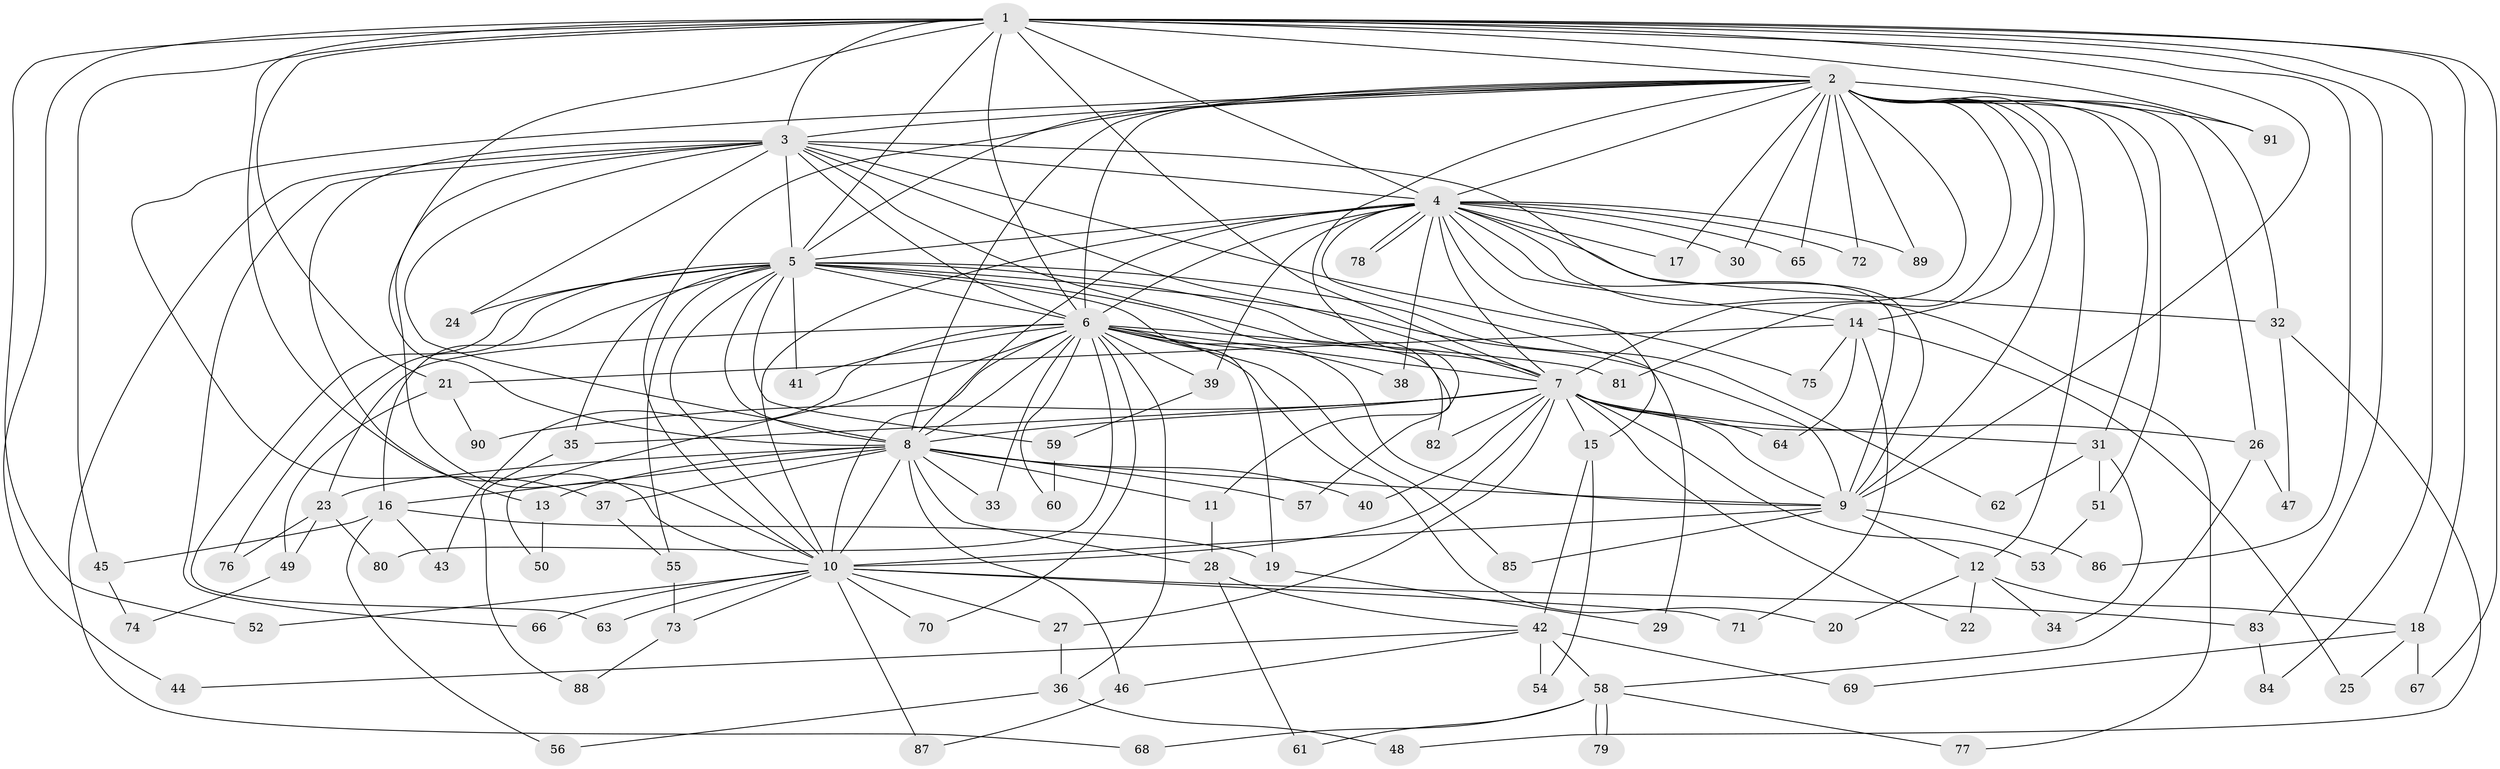 // coarse degree distribution, {22: 0.015873015873015872, 19: 0.015873015873015872, 17: 0.015873015873015872, 2: 0.5396825396825397, 6: 0.031746031746031744, 1: 0.1746031746031746, 4: 0.06349206349206349, 3: 0.07936507936507936, 27: 0.015873015873015872, 5: 0.031746031746031744, 7: 0.015873015873015872}
// Generated by graph-tools (version 1.1) at 2025/49/03/04/25 21:49:42]
// undirected, 91 vertices, 207 edges
graph export_dot {
graph [start="1"]
  node [color=gray90,style=filled];
  1;
  2;
  3;
  4;
  5;
  6;
  7;
  8;
  9;
  10;
  11;
  12;
  13;
  14;
  15;
  16;
  17;
  18;
  19;
  20;
  21;
  22;
  23;
  24;
  25;
  26;
  27;
  28;
  29;
  30;
  31;
  32;
  33;
  34;
  35;
  36;
  37;
  38;
  39;
  40;
  41;
  42;
  43;
  44;
  45;
  46;
  47;
  48;
  49;
  50;
  51;
  52;
  53;
  54;
  55;
  56;
  57;
  58;
  59;
  60;
  61;
  62;
  63;
  64;
  65;
  66;
  67;
  68;
  69;
  70;
  71;
  72;
  73;
  74;
  75;
  76;
  77;
  78;
  79;
  80;
  81;
  82;
  83;
  84;
  85;
  86;
  87;
  88;
  89;
  90;
  91;
  1 -- 2;
  1 -- 3;
  1 -- 4;
  1 -- 5;
  1 -- 6;
  1 -- 7;
  1 -- 8;
  1 -- 9;
  1 -- 10;
  1 -- 18;
  1 -- 21;
  1 -- 44;
  1 -- 45;
  1 -- 52;
  1 -- 67;
  1 -- 83;
  1 -- 84;
  1 -- 86;
  1 -- 91;
  2 -- 3;
  2 -- 4;
  2 -- 5;
  2 -- 6;
  2 -- 7;
  2 -- 8;
  2 -- 9;
  2 -- 10;
  2 -- 12;
  2 -- 14;
  2 -- 17;
  2 -- 26;
  2 -- 30;
  2 -- 31;
  2 -- 32;
  2 -- 37;
  2 -- 51;
  2 -- 57;
  2 -- 65;
  2 -- 72;
  2 -- 81;
  2 -- 89;
  2 -- 91;
  3 -- 4;
  3 -- 5;
  3 -- 6;
  3 -- 7;
  3 -- 8;
  3 -- 9;
  3 -- 10;
  3 -- 11;
  3 -- 13;
  3 -- 24;
  3 -- 66;
  3 -- 68;
  3 -- 75;
  4 -- 5;
  4 -- 6;
  4 -- 7;
  4 -- 8;
  4 -- 9;
  4 -- 10;
  4 -- 14;
  4 -- 15;
  4 -- 17;
  4 -- 29;
  4 -- 30;
  4 -- 32;
  4 -- 38;
  4 -- 39;
  4 -- 65;
  4 -- 72;
  4 -- 77;
  4 -- 78;
  4 -- 78;
  4 -- 89;
  5 -- 6;
  5 -- 7;
  5 -- 8;
  5 -- 9;
  5 -- 10;
  5 -- 16;
  5 -- 19;
  5 -- 24;
  5 -- 35;
  5 -- 41;
  5 -- 55;
  5 -- 59;
  5 -- 62;
  5 -- 63;
  5 -- 76;
  5 -- 82;
  6 -- 7;
  6 -- 8;
  6 -- 9;
  6 -- 10;
  6 -- 20;
  6 -- 23;
  6 -- 33;
  6 -- 36;
  6 -- 38;
  6 -- 39;
  6 -- 41;
  6 -- 43;
  6 -- 50;
  6 -- 60;
  6 -- 70;
  6 -- 80;
  6 -- 81;
  6 -- 85;
  7 -- 8;
  7 -- 9;
  7 -- 10;
  7 -- 15;
  7 -- 22;
  7 -- 26;
  7 -- 27;
  7 -- 31;
  7 -- 35;
  7 -- 40;
  7 -- 53;
  7 -- 64;
  7 -- 82;
  7 -- 90;
  8 -- 9;
  8 -- 10;
  8 -- 11;
  8 -- 13;
  8 -- 16;
  8 -- 23;
  8 -- 28;
  8 -- 33;
  8 -- 37;
  8 -- 40;
  8 -- 46;
  8 -- 57;
  9 -- 10;
  9 -- 12;
  9 -- 85;
  9 -- 86;
  10 -- 27;
  10 -- 52;
  10 -- 63;
  10 -- 66;
  10 -- 70;
  10 -- 71;
  10 -- 73;
  10 -- 83;
  10 -- 87;
  11 -- 28;
  12 -- 18;
  12 -- 20;
  12 -- 22;
  12 -- 34;
  13 -- 50;
  14 -- 21;
  14 -- 25;
  14 -- 64;
  14 -- 71;
  14 -- 75;
  15 -- 42;
  15 -- 54;
  16 -- 19;
  16 -- 43;
  16 -- 45;
  16 -- 56;
  18 -- 25;
  18 -- 67;
  18 -- 69;
  19 -- 29;
  21 -- 49;
  21 -- 90;
  23 -- 49;
  23 -- 76;
  23 -- 80;
  26 -- 47;
  26 -- 58;
  27 -- 36;
  28 -- 42;
  28 -- 61;
  31 -- 34;
  31 -- 51;
  31 -- 62;
  32 -- 47;
  32 -- 48;
  35 -- 88;
  36 -- 48;
  36 -- 56;
  37 -- 55;
  39 -- 59;
  42 -- 44;
  42 -- 46;
  42 -- 54;
  42 -- 58;
  42 -- 69;
  45 -- 74;
  46 -- 87;
  49 -- 74;
  51 -- 53;
  55 -- 73;
  58 -- 61;
  58 -- 68;
  58 -- 77;
  58 -- 79;
  58 -- 79;
  59 -- 60;
  73 -- 88;
  83 -- 84;
}
